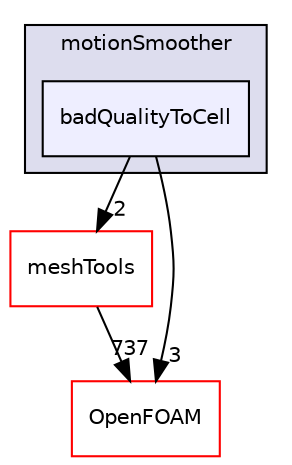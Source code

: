 digraph "src/dynamicMesh/motionSmoother/badQualityToCell" {
  bgcolor=transparent;
  compound=true
  node [ fontsize="10", fontname="Helvetica"];
  edge [ labelfontsize="10", labelfontname="Helvetica"];
  subgraph clusterdir_a5f41142d67d2cb37e86033b3571a7be {
    graph [ bgcolor="#ddddee", pencolor="black", label="motionSmoother" fontname="Helvetica", fontsize="10", URL="dir_a5f41142d67d2cb37e86033b3571a7be.html"]
  dir_5a88e9bf58e66afe86fe12cbf777f67c [shape=box, label="badQualityToCell", style="filled", fillcolor="#eeeeff", pencolor="black", URL="dir_5a88e9bf58e66afe86fe12cbf777f67c.html"];
  }
  dir_ae30ad0bef50cf391b24c614251bb9fd [shape=box label="meshTools" color="red" URL="dir_ae30ad0bef50cf391b24c614251bb9fd.html"];
  dir_c5473ff19b20e6ec4dfe5c310b3778a8 [shape=box label="OpenFOAM" color="red" URL="dir_c5473ff19b20e6ec4dfe5c310b3778a8.html"];
  dir_ae30ad0bef50cf391b24c614251bb9fd->dir_c5473ff19b20e6ec4dfe5c310b3778a8 [headlabel="737", labeldistance=1.5 headhref="dir_001750_001896.html"];
  dir_5a88e9bf58e66afe86fe12cbf777f67c->dir_ae30ad0bef50cf391b24c614251bb9fd [headlabel="2", labeldistance=1.5 headhref="dir_000831_001750.html"];
  dir_5a88e9bf58e66afe86fe12cbf777f67c->dir_c5473ff19b20e6ec4dfe5c310b3778a8 [headlabel="3", labeldistance=1.5 headhref="dir_000831_001896.html"];
}
